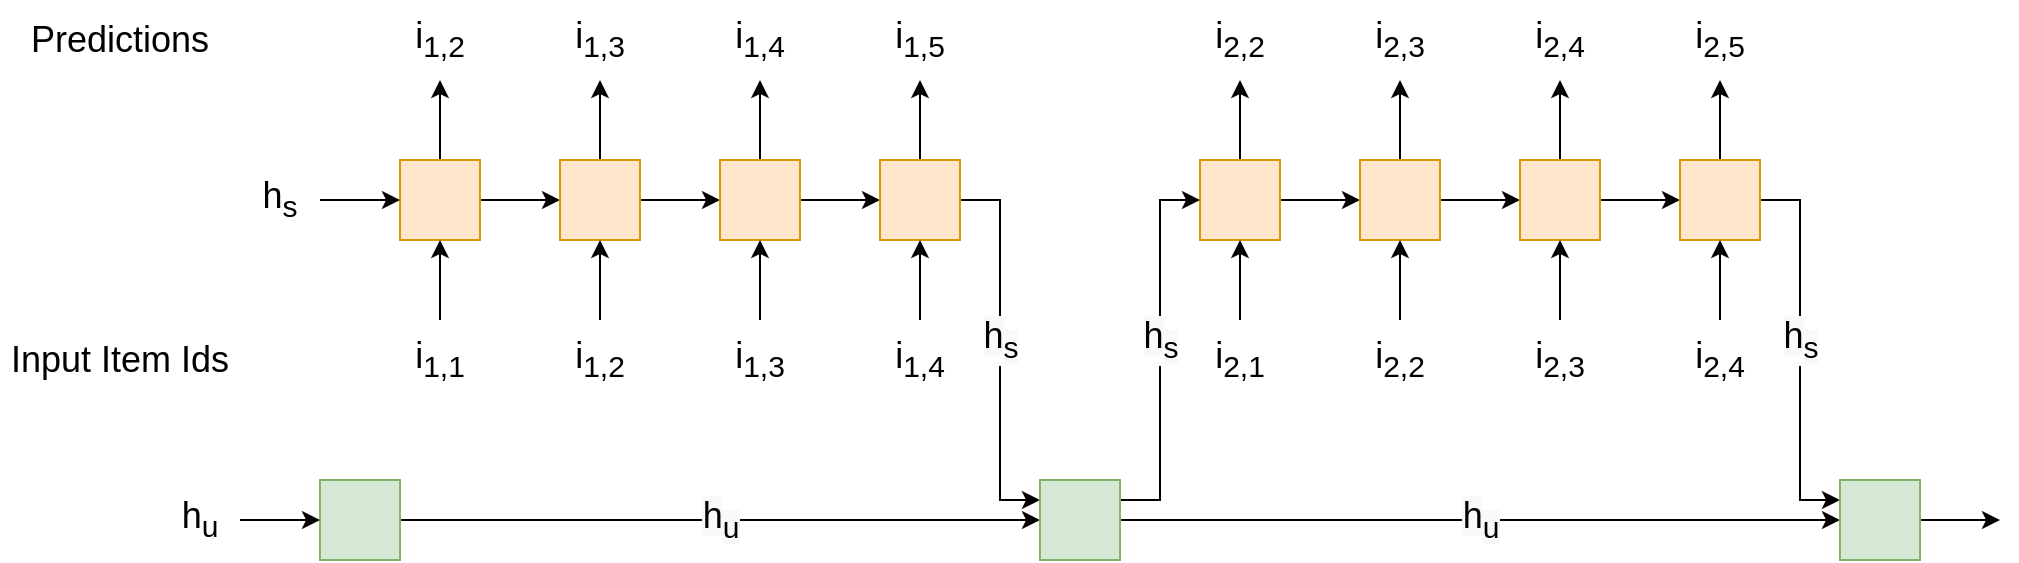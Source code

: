 <mxfile version="11.2.4" type="device" pages="1"><diagram id="Hub7gQ0QxG2ETDIxFGgA" name="Page-1"><mxGraphModel dx="2062" dy="1024" grid="1" gridSize="10" guides="1" tooltips="1" connect="1" arrows="1" fold="1" page="1" pageScale="1" pageWidth="1100" pageHeight="850" math="0" shadow="0"><root><mxCell id="0"/><mxCell id="1" parent="0"/><mxCell id="R8P5YkiSX1pG14ZaLZDe-26" style="edgeStyle=orthogonalEdgeStyle;rounded=0;orthogonalLoop=1;jettySize=auto;html=1;exitX=1;exitY=0.5;exitDx=0;exitDy=0;entryX=0;entryY=0.5;entryDx=0;entryDy=0;fontSize=18;" edge="1" parent="1" source="R8P5YkiSX1pG14ZaLZDe-1" target="R8P5YkiSX1pG14ZaLZDe-2"><mxGeometry relative="1" as="geometry"/></mxCell><mxCell id="R8P5YkiSX1pG14ZaLZDe-30" style="edgeStyle=orthogonalEdgeStyle;rounded=0;orthogonalLoop=1;jettySize=auto;html=1;exitX=0.5;exitY=0;exitDx=0;exitDy=0;entryX=0.5;entryY=1;entryDx=0;entryDy=0;fontSize=18;" edge="1" parent="1" source="R8P5YkiSX1pG14ZaLZDe-1" target="R8P5YkiSX1pG14ZaLZDe-29"><mxGeometry relative="1" as="geometry"/></mxCell><mxCell id="R8P5YkiSX1pG14ZaLZDe-1" value="" style="rounded=0;whiteSpace=wrap;html=1;fontSize=18;fillColor=#ffe6cc;strokeColor=#d79b00;" vertex="1" parent="1"><mxGeometry x="240" y="120" width="40" height="40" as="geometry"/></mxCell><mxCell id="R8P5YkiSX1pG14ZaLZDe-27" style="edgeStyle=orthogonalEdgeStyle;rounded=0;orthogonalLoop=1;jettySize=auto;html=1;exitX=1;exitY=0.5;exitDx=0;exitDy=0;entryX=0;entryY=0.5;entryDx=0;entryDy=0;fontSize=18;" edge="1" parent="1" source="R8P5YkiSX1pG14ZaLZDe-2" target="R8P5YkiSX1pG14ZaLZDe-3"><mxGeometry relative="1" as="geometry"/></mxCell><mxCell id="R8P5YkiSX1pG14ZaLZDe-40" style="edgeStyle=orthogonalEdgeStyle;rounded=0;orthogonalLoop=1;jettySize=auto;html=1;exitX=0.5;exitY=0;exitDx=0;exitDy=0;entryX=0.5;entryY=1;entryDx=0;entryDy=0;fontSize=18;" edge="1" parent="1" source="R8P5YkiSX1pG14ZaLZDe-2" target="R8P5YkiSX1pG14ZaLZDe-33"><mxGeometry relative="1" as="geometry"/></mxCell><mxCell id="R8P5YkiSX1pG14ZaLZDe-2" value="" style="rounded=0;whiteSpace=wrap;html=1;fontSize=18;fillColor=#ffe6cc;strokeColor=#d79b00;" vertex="1" parent="1"><mxGeometry x="320" y="120" width="40" height="40" as="geometry"/></mxCell><mxCell id="R8P5YkiSX1pG14ZaLZDe-28" style="edgeStyle=orthogonalEdgeStyle;rounded=0;orthogonalLoop=1;jettySize=auto;html=1;exitX=1;exitY=0.5;exitDx=0;exitDy=0;entryX=0;entryY=0.5;entryDx=0;entryDy=0;fontSize=18;" edge="1" parent="1" source="R8P5YkiSX1pG14ZaLZDe-3" target="R8P5YkiSX1pG14ZaLZDe-4"><mxGeometry relative="1" as="geometry"/></mxCell><mxCell id="R8P5YkiSX1pG14ZaLZDe-41" style="edgeStyle=orthogonalEdgeStyle;rounded=0;orthogonalLoop=1;jettySize=auto;html=1;exitX=0.5;exitY=0;exitDx=0;exitDy=0;entryX=0.5;entryY=1;entryDx=0;entryDy=0;fontSize=18;" edge="1" parent="1" source="R8P5YkiSX1pG14ZaLZDe-3" target="R8P5YkiSX1pG14ZaLZDe-34"><mxGeometry relative="1" as="geometry"/></mxCell><mxCell id="R8P5YkiSX1pG14ZaLZDe-3" value="" style="rounded=0;whiteSpace=wrap;html=1;fontSize=18;fillColor=#ffe6cc;strokeColor=#d79b00;" vertex="1" parent="1"><mxGeometry x="400" y="120" width="40" height="40" as="geometry"/></mxCell><mxCell id="R8P5YkiSX1pG14ZaLZDe-42" style="edgeStyle=orthogonalEdgeStyle;rounded=0;orthogonalLoop=1;jettySize=auto;html=1;exitX=0.5;exitY=0;exitDx=0;exitDy=0;entryX=0.5;entryY=1;entryDx=0;entryDy=0;fontSize=18;" edge="1" parent="1" source="R8P5YkiSX1pG14ZaLZDe-4" target="R8P5YkiSX1pG14ZaLZDe-35"><mxGeometry relative="1" as="geometry"/></mxCell><mxCell id="R8P5YkiSX1pG14ZaLZDe-51" style="edgeStyle=orthogonalEdgeStyle;rounded=0;orthogonalLoop=1;jettySize=auto;html=1;exitX=1;exitY=0.5;exitDx=0;exitDy=0;entryX=0;entryY=0.25;entryDx=0;entryDy=0;fontSize=18;" edge="1" parent="1" source="R8P5YkiSX1pG14ZaLZDe-4" target="R8P5YkiSX1pG14ZaLZDe-10"><mxGeometry relative="1" as="geometry"/></mxCell><mxCell id="R8P5YkiSX1pG14ZaLZDe-60" value="&lt;span style=&quot;white-space: normal ; background-color: rgb(248 , 249 , 250)&quot;&gt;h&lt;/span&gt;&lt;sub style=&quot;white-space: normal ; background-color: rgb(248 , 249 , 250)&quot;&gt;s&lt;/sub&gt;" style="text;html=1;resizable=0;points=[];align=center;verticalAlign=middle;labelBackgroundColor=#ffffff;fontSize=18;" vertex="1" connectable="0" parent="R8P5YkiSX1pG14ZaLZDe-51"><mxGeometry x="-0.168" y="-1" relative="1" as="geometry"><mxPoint x="1" y="11" as="offset"/></mxGeometry></mxCell><mxCell id="R8P5YkiSX1pG14ZaLZDe-4" value="" style="rounded=0;whiteSpace=wrap;html=1;fontSize=18;fillColor=#ffe6cc;strokeColor=#d79b00;" vertex="1" parent="1"><mxGeometry x="480" y="120" width="40" height="40" as="geometry"/></mxCell><mxCell id="R8P5YkiSX1pG14ZaLZDe-43" style="edgeStyle=orthogonalEdgeStyle;rounded=0;orthogonalLoop=1;jettySize=auto;html=1;exitX=0.5;exitY=0;exitDx=0;exitDy=0;entryX=0.5;entryY=1;entryDx=0;entryDy=0;fontSize=18;" edge="1" parent="1" source="R8P5YkiSX1pG14ZaLZDe-5" target="R8P5YkiSX1pG14ZaLZDe-36"><mxGeometry relative="1" as="geometry"/></mxCell><mxCell id="R8P5YkiSX1pG14ZaLZDe-65" style="edgeStyle=orthogonalEdgeStyle;rounded=0;orthogonalLoop=1;jettySize=auto;html=1;exitX=1;exitY=0.5;exitDx=0;exitDy=0;entryX=0;entryY=0.5;entryDx=0;entryDy=0;fontSize=18;" edge="1" parent="1" source="R8P5YkiSX1pG14ZaLZDe-5" target="R8P5YkiSX1pG14ZaLZDe-6"><mxGeometry relative="1" as="geometry"/></mxCell><mxCell id="R8P5YkiSX1pG14ZaLZDe-5" value="" style="rounded=0;whiteSpace=wrap;html=1;fontSize=18;fillColor=#ffe6cc;strokeColor=#d79b00;" vertex="1" parent="1"><mxGeometry x="640" y="120" width="40" height="40" as="geometry"/></mxCell><mxCell id="R8P5YkiSX1pG14ZaLZDe-44" style="edgeStyle=orthogonalEdgeStyle;rounded=0;orthogonalLoop=1;jettySize=auto;html=1;exitX=0.5;exitY=0;exitDx=0;exitDy=0;entryX=0.5;entryY=1;entryDx=0;entryDy=0;fontSize=18;" edge="1" parent="1" source="R8P5YkiSX1pG14ZaLZDe-6" target="R8P5YkiSX1pG14ZaLZDe-37"><mxGeometry relative="1" as="geometry"/></mxCell><mxCell id="R8P5YkiSX1pG14ZaLZDe-66" style="edgeStyle=orthogonalEdgeStyle;rounded=0;orthogonalLoop=1;jettySize=auto;html=1;exitX=1;exitY=0.5;exitDx=0;exitDy=0;fontSize=18;" edge="1" parent="1" source="R8P5YkiSX1pG14ZaLZDe-6" target="R8P5YkiSX1pG14ZaLZDe-7"><mxGeometry relative="1" as="geometry"/></mxCell><mxCell id="R8P5YkiSX1pG14ZaLZDe-6" value="" style="rounded=0;whiteSpace=wrap;html=1;fontSize=18;fillColor=#ffe6cc;strokeColor=#d79b00;" vertex="1" parent="1"><mxGeometry x="720" y="120" width="40" height="40" as="geometry"/></mxCell><mxCell id="R8P5YkiSX1pG14ZaLZDe-45" style="edgeStyle=orthogonalEdgeStyle;rounded=0;orthogonalLoop=1;jettySize=auto;html=1;exitX=0.5;exitY=0;exitDx=0;exitDy=0;entryX=0.5;entryY=1;entryDx=0;entryDy=0;fontSize=18;" edge="1" parent="1" source="R8P5YkiSX1pG14ZaLZDe-7" target="R8P5YkiSX1pG14ZaLZDe-38"><mxGeometry relative="1" as="geometry"/></mxCell><mxCell id="R8P5YkiSX1pG14ZaLZDe-67" style="edgeStyle=orthogonalEdgeStyle;rounded=0;orthogonalLoop=1;jettySize=auto;html=1;exitX=1;exitY=0.5;exitDx=0;exitDy=0;entryX=0;entryY=0.5;entryDx=0;entryDy=0;fontSize=18;" edge="1" parent="1" source="R8P5YkiSX1pG14ZaLZDe-7" target="R8P5YkiSX1pG14ZaLZDe-8"><mxGeometry relative="1" as="geometry"/></mxCell><mxCell id="R8P5YkiSX1pG14ZaLZDe-7" value="" style="rounded=0;whiteSpace=wrap;html=1;fontSize=18;fillColor=#ffe6cc;strokeColor=#d79b00;" vertex="1" parent="1"><mxGeometry x="800" y="120" width="40" height="40" as="geometry"/></mxCell><mxCell id="R8P5YkiSX1pG14ZaLZDe-46" style="edgeStyle=orthogonalEdgeStyle;rounded=0;orthogonalLoop=1;jettySize=auto;html=1;exitX=0.5;exitY=0;exitDx=0;exitDy=0;entryX=0.5;entryY=1;entryDx=0;entryDy=0;fontSize=18;" edge="1" parent="1" source="R8P5YkiSX1pG14ZaLZDe-8" target="R8P5YkiSX1pG14ZaLZDe-39"><mxGeometry relative="1" as="geometry"/></mxCell><mxCell id="R8P5YkiSX1pG14ZaLZDe-54" style="edgeStyle=orthogonalEdgeStyle;rounded=0;orthogonalLoop=1;jettySize=auto;html=1;exitX=1;exitY=0.5;exitDx=0;exitDy=0;entryX=0;entryY=0.25;entryDx=0;entryDy=0;fontSize=18;" edge="1" parent="1" source="R8P5YkiSX1pG14ZaLZDe-8" target="R8P5YkiSX1pG14ZaLZDe-11"><mxGeometry relative="1" as="geometry"/></mxCell><mxCell id="R8P5YkiSX1pG14ZaLZDe-68" value="&lt;span style=&quot;white-space: normal ; background-color: rgb(248 , 249 , 250)&quot;&gt;h&lt;/span&gt;&lt;sub style=&quot;white-space: normal ; background-color: rgb(248 , 249 , 250)&quot;&gt;s&lt;/sub&gt;" style="text;html=1;resizable=0;points=[];align=center;verticalAlign=middle;labelBackgroundColor=#ffffff;fontSize=18;" vertex="1" connectable="0" parent="R8P5YkiSX1pG14ZaLZDe-54"><mxGeometry x="-0.116" y="1" relative="1" as="geometry"><mxPoint x="-1" y="6" as="offset"/></mxGeometry></mxCell><mxCell id="R8P5YkiSX1pG14ZaLZDe-8" value="" style="rounded=0;whiteSpace=wrap;html=1;fontSize=18;fillColor=#ffe6cc;strokeColor=#d79b00;" vertex="1" parent="1"><mxGeometry x="880" y="120" width="40" height="40" as="geometry"/></mxCell><mxCell id="R8P5YkiSX1pG14ZaLZDe-58" style="edgeStyle=orthogonalEdgeStyle;rounded=0;orthogonalLoop=1;jettySize=auto;html=1;exitX=1;exitY=0.5;exitDx=0;exitDy=0;entryX=0;entryY=0.5;entryDx=0;entryDy=0;fontSize=18;" edge="1" parent="1" source="R8P5YkiSX1pG14ZaLZDe-9" target="R8P5YkiSX1pG14ZaLZDe-10"><mxGeometry relative="1" as="geometry"/></mxCell><mxCell id="R8P5YkiSX1pG14ZaLZDe-62" value="&lt;span style=&quot;white-space: normal ; background-color: rgb(248 , 249 , 250)&quot;&gt;h&lt;/span&gt;&lt;sub style=&quot;white-space: normal ; background-color: rgb(248 , 249 , 250)&quot;&gt;u&lt;/sub&gt;" style="text;html=1;resizable=0;points=[];align=center;verticalAlign=middle;labelBackgroundColor=#ffffff;fontSize=18;" vertex="1" connectable="0" parent="R8P5YkiSX1pG14ZaLZDe-58"><mxGeometry x="-0.237" y="1" relative="1" as="geometry"><mxPoint x="38" y="1" as="offset"/></mxGeometry></mxCell><mxCell id="R8P5YkiSX1pG14ZaLZDe-9" value="" style="rounded=0;whiteSpace=wrap;html=1;fontSize=18;fillColor=#d5e8d4;strokeColor=#82b366;" vertex="1" parent="1"><mxGeometry x="200" y="280" width="40" height="40" as="geometry"/></mxCell><mxCell id="R8P5YkiSX1pG14ZaLZDe-52" style="edgeStyle=orthogonalEdgeStyle;rounded=0;orthogonalLoop=1;jettySize=auto;html=1;exitX=1;exitY=0.25;exitDx=0;exitDy=0;entryX=0;entryY=0.5;entryDx=0;entryDy=0;fontSize=18;" edge="1" parent="1" source="R8P5YkiSX1pG14ZaLZDe-10" target="R8P5YkiSX1pG14ZaLZDe-5"><mxGeometry relative="1" as="geometry"/></mxCell><mxCell id="R8P5YkiSX1pG14ZaLZDe-61" value="&lt;span style=&quot;white-space: normal ; background-color: rgb(248 , 249 , 250)&quot;&gt;h&lt;/span&gt;&lt;sub style=&quot;white-space: normal ; background-color: rgb(248 , 249 , 250)&quot;&gt;s&lt;/sub&gt;" style="text;html=1;resizable=0;points=[];align=center;verticalAlign=middle;labelBackgroundColor=#ffffff;fontSize=18;" vertex="1" connectable="0" parent="R8P5YkiSX1pG14ZaLZDe-52"><mxGeometry x="-0.105" relative="1" as="geometry"><mxPoint y="-15" as="offset"/></mxGeometry></mxCell><mxCell id="R8P5YkiSX1pG14ZaLZDe-53" style="edgeStyle=orthogonalEdgeStyle;rounded=0;orthogonalLoop=1;jettySize=auto;html=1;exitX=1;exitY=0.5;exitDx=0;exitDy=0;entryX=0;entryY=0.5;entryDx=0;entryDy=0;fontSize=18;" edge="1" parent="1" source="R8P5YkiSX1pG14ZaLZDe-10" target="R8P5YkiSX1pG14ZaLZDe-11"><mxGeometry relative="1" as="geometry"/></mxCell><mxCell id="R8P5YkiSX1pG14ZaLZDe-63" value="&lt;span style=&quot;white-space: normal ; background-color: rgb(248 , 249 , 250)&quot;&gt;h&lt;/span&gt;&lt;sub style=&quot;white-space: normal ; background-color: rgb(248 , 249 , 250)&quot;&gt;u&lt;/sub&gt;" style="text;html=1;resizable=0;points=[];align=center;verticalAlign=middle;labelBackgroundColor=#ffffff;fontSize=18;" vertex="1" connectable="0" parent="R8P5YkiSX1pG14ZaLZDe-53"><mxGeometry x="-0.122" y="-1" relative="1" as="geometry"><mxPoint x="22" y="-1" as="offset"/></mxGeometry></mxCell><mxCell id="R8P5YkiSX1pG14ZaLZDe-10" value="" style="rounded=0;whiteSpace=wrap;html=1;fontSize=18;fillColor=#d5e8d4;strokeColor=#82b366;" vertex="1" parent="1"><mxGeometry x="560" y="280" width="40" height="40" as="geometry"/></mxCell><mxCell id="R8P5YkiSX1pG14ZaLZDe-59" style="edgeStyle=orthogonalEdgeStyle;rounded=0;orthogonalLoop=1;jettySize=auto;html=1;exitX=1;exitY=0.5;exitDx=0;exitDy=0;fontSize=18;" edge="1" parent="1" source="R8P5YkiSX1pG14ZaLZDe-11"><mxGeometry relative="1" as="geometry"><mxPoint x="1040" y="300" as="targetPoint"/></mxGeometry></mxCell><mxCell id="R8P5YkiSX1pG14ZaLZDe-11" value="" style="rounded=0;whiteSpace=wrap;html=1;fontSize=18;fillColor=#d5e8d4;strokeColor=#82b366;" vertex="1" parent="1"><mxGeometry x="960" y="280" width="40" height="40" as="geometry"/></mxCell><mxCell id="R8P5YkiSX1pG14ZaLZDe-20" style="edgeStyle=orthogonalEdgeStyle;rounded=0;orthogonalLoop=1;jettySize=auto;html=1;exitX=0.5;exitY=0;exitDx=0;exitDy=0;entryX=0.5;entryY=1;entryDx=0;entryDy=0;fontSize=18;" edge="1" parent="1" source="R8P5YkiSX1pG14ZaLZDe-12" target="R8P5YkiSX1pG14ZaLZDe-1"><mxGeometry relative="1" as="geometry"/></mxCell><mxCell id="R8P5YkiSX1pG14ZaLZDe-12" value="i&lt;sub&gt;1,1&lt;/sub&gt;" style="text;html=1;strokeColor=none;fillColor=none;align=center;verticalAlign=middle;whiteSpace=wrap;rounded=0;fontSize=18;" vertex="1" parent="1"><mxGeometry x="240" y="200" width="40" height="40" as="geometry"/></mxCell><mxCell id="R8P5YkiSX1pG14ZaLZDe-21" style="edgeStyle=orthogonalEdgeStyle;rounded=0;orthogonalLoop=1;jettySize=auto;html=1;exitX=0.5;exitY=0;exitDx=0;exitDy=0;entryX=0.5;entryY=1;entryDx=0;entryDy=0;fontSize=18;" edge="1" parent="1" source="R8P5YkiSX1pG14ZaLZDe-13" target="R8P5YkiSX1pG14ZaLZDe-2"><mxGeometry relative="1" as="geometry"/></mxCell><mxCell id="R8P5YkiSX1pG14ZaLZDe-13" value="i&lt;sub&gt;1,2&lt;/sub&gt;" style="text;html=1;strokeColor=none;fillColor=none;align=center;verticalAlign=middle;whiteSpace=wrap;rounded=0;fontSize=18;" vertex="1" parent="1"><mxGeometry x="320" y="200" width="40" height="40" as="geometry"/></mxCell><mxCell id="R8P5YkiSX1pG14ZaLZDe-22" style="edgeStyle=orthogonalEdgeStyle;rounded=0;orthogonalLoop=1;jettySize=auto;html=1;exitX=0.5;exitY=0;exitDx=0;exitDy=0;entryX=0.5;entryY=1;entryDx=0;entryDy=0;fontSize=18;" edge="1" parent="1" source="R8P5YkiSX1pG14ZaLZDe-14" target="R8P5YkiSX1pG14ZaLZDe-3"><mxGeometry relative="1" as="geometry"/></mxCell><mxCell id="R8P5YkiSX1pG14ZaLZDe-14" value="i&lt;sub&gt;1,3&lt;/sub&gt;" style="text;html=1;strokeColor=none;fillColor=none;align=center;verticalAlign=middle;whiteSpace=wrap;rounded=0;fontSize=18;" vertex="1" parent="1"><mxGeometry x="400" y="200" width="40" height="40" as="geometry"/></mxCell><mxCell id="R8P5YkiSX1pG14ZaLZDe-23" style="edgeStyle=orthogonalEdgeStyle;rounded=0;orthogonalLoop=1;jettySize=auto;html=1;exitX=0.5;exitY=0;exitDx=0;exitDy=0;entryX=0.5;entryY=1;entryDx=0;entryDy=0;fontSize=18;" edge="1" parent="1" source="R8P5YkiSX1pG14ZaLZDe-15" target="R8P5YkiSX1pG14ZaLZDe-4"><mxGeometry relative="1" as="geometry"/></mxCell><mxCell id="R8P5YkiSX1pG14ZaLZDe-15" value="i&lt;sub&gt;1,4&lt;/sub&gt;" style="text;html=1;strokeColor=none;fillColor=none;align=center;verticalAlign=middle;whiteSpace=wrap;rounded=0;fontSize=18;" vertex="1" parent="1"><mxGeometry x="480" y="200" width="40" height="40" as="geometry"/></mxCell><mxCell id="R8P5YkiSX1pG14ZaLZDe-47" style="edgeStyle=orthogonalEdgeStyle;rounded=0;orthogonalLoop=1;jettySize=auto;html=1;exitX=0.5;exitY=0;exitDx=0;exitDy=0;entryX=0.5;entryY=1;entryDx=0;entryDy=0;fontSize=18;" edge="1" parent="1" source="R8P5YkiSX1pG14ZaLZDe-16" target="R8P5YkiSX1pG14ZaLZDe-5"><mxGeometry relative="1" as="geometry"/></mxCell><mxCell id="R8P5YkiSX1pG14ZaLZDe-16" value="i&lt;sub&gt;2,1&lt;/sub&gt;" style="text;html=1;strokeColor=none;fillColor=none;align=center;verticalAlign=middle;whiteSpace=wrap;rounded=0;fontSize=18;" vertex="1" parent="1"><mxGeometry x="640" y="200" width="40" height="40" as="geometry"/></mxCell><mxCell id="R8P5YkiSX1pG14ZaLZDe-48" style="edgeStyle=orthogonalEdgeStyle;rounded=0;orthogonalLoop=1;jettySize=auto;html=1;exitX=0.5;exitY=0;exitDx=0;exitDy=0;entryX=0.5;entryY=1;entryDx=0;entryDy=0;fontSize=18;" edge="1" parent="1" source="R8P5YkiSX1pG14ZaLZDe-17" target="R8P5YkiSX1pG14ZaLZDe-6"><mxGeometry relative="1" as="geometry"/></mxCell><mxCell id="R8P5YkiSX1pG14ZaLZDe-17" value="i&lt;sub&gt;2,2&lt;/sub&gt;" style="text;html=1;strokeColor=none;fillColor=none;align=center;verticalAlign=middle;whiteSpace=wrap;rounded=0;fontSize=18;" vertex="1" parent="1"><mxGeometry x="720" y="200" width="40" height="40" as="geometry"/></mxCell><mxCell id="R8P5YkiSX1pG14ZaLZDe-49" style="edgeStyle=orthogonalEdgeStyle;rounded=0;orthogonalLoop=1;jettySize=auto;html=1;exitX=0.5;exitY=0;exitDx=0;exitDy=0;entryX=0.5;entryY=1;entryDx=0;entryDy=0;fontSize=18;" edge="1" parent="1" source="R8P5YkiSX1pG14ZaLZDe-18" target="R8P5YkiSX1pG14ZaLZDe-7"><mxGeometry relative="1" as="geometry"/></mxCell><mxCell id="R8P5YkiSX1pG14ZaLZDe-18" value="i&lt;sub&gt;2,3&lt;/sub&gt;" style="text;html=1;strokeColor=none;fillColor=none;align=center;verticalAlign=middle;whiteSpace=wrap;rounded=0;fontSize=18;" vertex="1" parent="1"><mxGeometry x="800" y="200" width="40" height="40" as="geometry"/></mxCell><mxCell id="R8P5YkiSX1pG14ZaLZDe-50" style="edgeStyle=orthogonalEdgeStyle;rounded=0;orthogonalLoop=1;jettySize=auto;html=1;exitX=0.5;exitY=0;exitDx=0;exitDy=0;entryX=0.5;entryY=1;entryDx=0;entryDy=0;fontSize=18;" edge="1" parent="1" source="R8P5YkiSX1pG14ZaLZDe-19" target="R8P5YkiSX1pG14ZaLZDe-8"><mxGeometry relative="1" as="geometry"/></mxCell><mxCell id="R8P5YkiSX1pG14ZaLZDe-19" value="i&lt;sub&gt;2,4&lt;/sub&gt;" style="text;html=1;strokeColor=none;fillColor=none;align=center;verticalAlign=middle;whiteSpace=wrap;rounded=0;fontSize=18;" vertex="1" parent="1"><mxGeometry x="880" y="200" width="40" height="40" as="geometry"/></mxCell><mxCell id="R8P5YkiSX1pG14ZaLZDe-25" style="edgeStyle=orthogonalEdgeStyle;rounded=0;orthogonalLoop=1;jettySize=auto;html=1;exitX=1;exitY=0.5;exitDx=0;exitDy=0;entryX=0;entryY=0.5;entryDx=0;entryDy=0;fontSize=18;" edge="1" parent="1" source="R8P5YkiSX1pG14ZaLZDe-24" target="R8P5YkiSX1pG14ZaLZDe-1"><mxGeometry relative="1" as="geometry"/></mxCell><mxCell id="R8P5YkiSX1pG14ZaLZDe-24" value="h&lt;sub&gt;s&lt;/sub&gt;" style="text;html=1;strokeColor=none;fillColor=none;align=center;verticalAlign=middle;whiteSpace=wrap;rounded=0;fontSize=18;" vertex="1" parent="1"><mxGeometry x="160" y="120" width="40" height="40" as="geometry"/></mxCell><mxCell id="R8P5YkiSX1pG14ZaLZDe-29" value="i&lt;sub&gt;1,2&lt;/sub&gt;" style="text;html=1;strokeColor=none;fillColor=none;align=center;verticalAlign=middle;whiteSpace=wrap;rounded=0;fontSize=18;" vertex="1" parent="1"><mxGeometry x="240" y="40" width="40" height="40" as="geometry"/></mxCell><mxCell id="R8P5YkiSX1pG14ZaLZDe-33" value="i&lt;sub&gt;1,3&lt;/sub&gt;" style="text;html=1;strokeColor=none;fillColor=none;align=center;verticalAlign=middle;whiteSpace=wrap;rounded=0;fontSize=18;" vertex="1" parent="1"><mxGeometry x="320" y="40" width="40" height="40" as="geometry"/></mxCell><mxCell id="R8P5YkiSX1pG14ZaLZDe-34" value="i&lt;sub&gt;1,4&lt;/sub&gt;" style="text;html=1;strokeColor=none;fillColor=none;align=center;verticalAlign=middle;whiteSpace=wrap;rounded=0;fontSize=18;" vertex="1" parent="1"><mxGeometry x="400" y="40" width="40" height="40" as="geometry"/></mxCell><mxCell id="R8P5YkiSX1pG14ZaLZDe-35" value="i&lt;sub&gt;1,5&lt;/sub&gt;" style="text;html=1;strokeColor=none;fillColor=none;align=center;verticalAlign=middle;whiteSpace=wrap;rounded=0;fontSize=18;" vertex="1" parent="1"><mxGeometry x="480" y="40" width="40" height="40" as="geometry"/></mxCell><mxCell id="R8P5YkiSX1pG14ZaLZDe-36" value="i&lt;sub&gt;2,2&lt;/sub&gt;" style="text;html=1;strokeColor=none;fillColor=none;align=center;verticalAlign=middle;whiteSpace=wrap;rounded=0;fontSize=18;" vertex="1" parent="1"><mxGeometry x="640" y="40" width="40" height="40" as="geometry"/></mxCell><mxCell id="R8P5YkiSX1pG14ZaLZDe-37" value="i&lt;sub&gt;2,3&lt;/sub&gt;" style="text;html=1;strokeColor=none;fillColor=none;align=center;verticalAlign=middle;whiteSpace=wrap;rounded=0;fontSize=18;" vertex="1" parent="1"><mxGeometry x="720" y="40" width="40" height="40" as="geometry"/></mxCell><mxCell id="R8P5YkiSX1pG14ZaLZDe-38" value="i&lt;sub&gt;2,4&lt;/sub&gt;" style="text;html=1;strokeColor=none;fillColor=none;align=center;verticalAlign=middle;whiteSpace=wrap;rounded=0;fontSize=18;" vertex="1" parent="1"><mxGeometry x="800" y="40" width="40" height="40" as="geometry"/></mxCell><mxCell id="R8P5YkiSX1pG14ZaLZDe-39" value="i&lt;sub&gt;2,5&lt;/sub&gt;" style="text;html=1;strokeColor=none;fillColor=none;align=center;verticalAlign=middle;whiteSpace=wrap;rounded=0;fontSize=18;" vertex="1" parent="1"><mxGeometry x="880" y="40" width="40" height="40" as="geometry"/></mxCell><mxCell id="R8P5YkiSX1pG14ZaLZDe-57" style="edgeStyle=orthogonalEdgeStyle;rounded=0;orthogonalLoop=1;jettySize=auto;html=1;exitX=1;exitY=0.5;exitDx=0;exitDy=0;entryX=0;entryY=0.5;entryDx=0;entryDy=0;fontSize=18;" edge="1" parent="1" source="R8P5YkiSX1pG14ZaLZDe-55" target="R8P5YkiSX1pG14ZaLZDe-9"><mxGeometry relative="1" as="geometry"/></mxCell><mxCell id="R8P5YkiSX1pG14ZaLZDe-55" value="h&lt;sub&gt;u&lt;/sub&gt;" style="text;html=1;strokeColor=none;fillColor=none;align=center;verticalAlign=middle;whiteSpace=wrap;rounded=0;fontSize=18;" vertex="1" parent="1"><mxGeometry x="120" y="280" width="40" height="40" as="geometry"/></mxCell><mxCell id="R8P5YkiSX1pG14ZaLZDe-69" value="Input Item Ids" style="text;html=1;strokeColor=none;fillColor=none;align=center;verticalAlign=middle;whiteSpace=wrap;rounded=0;fontSize=18;" vertex="1" parent="1"><mxGeometry x="40" y="200" width="120" height="40" as="geometry"/></mxCell><mxCell id="R8P5YkiSX1pG14ZaLZDe-70" value="Predictions" style="text;html=1;strokeColor=none;fillColor=none;align=center;verticalAlign=middle;whiteSpace=wrap;rounded=0;fontSize=18;" vertex="1" parent="1"><mxGeometry x="40" y="40" width="120" height="40" as="geometry"/></mxCell></root></mxGraphModel></diagram></mxfile>